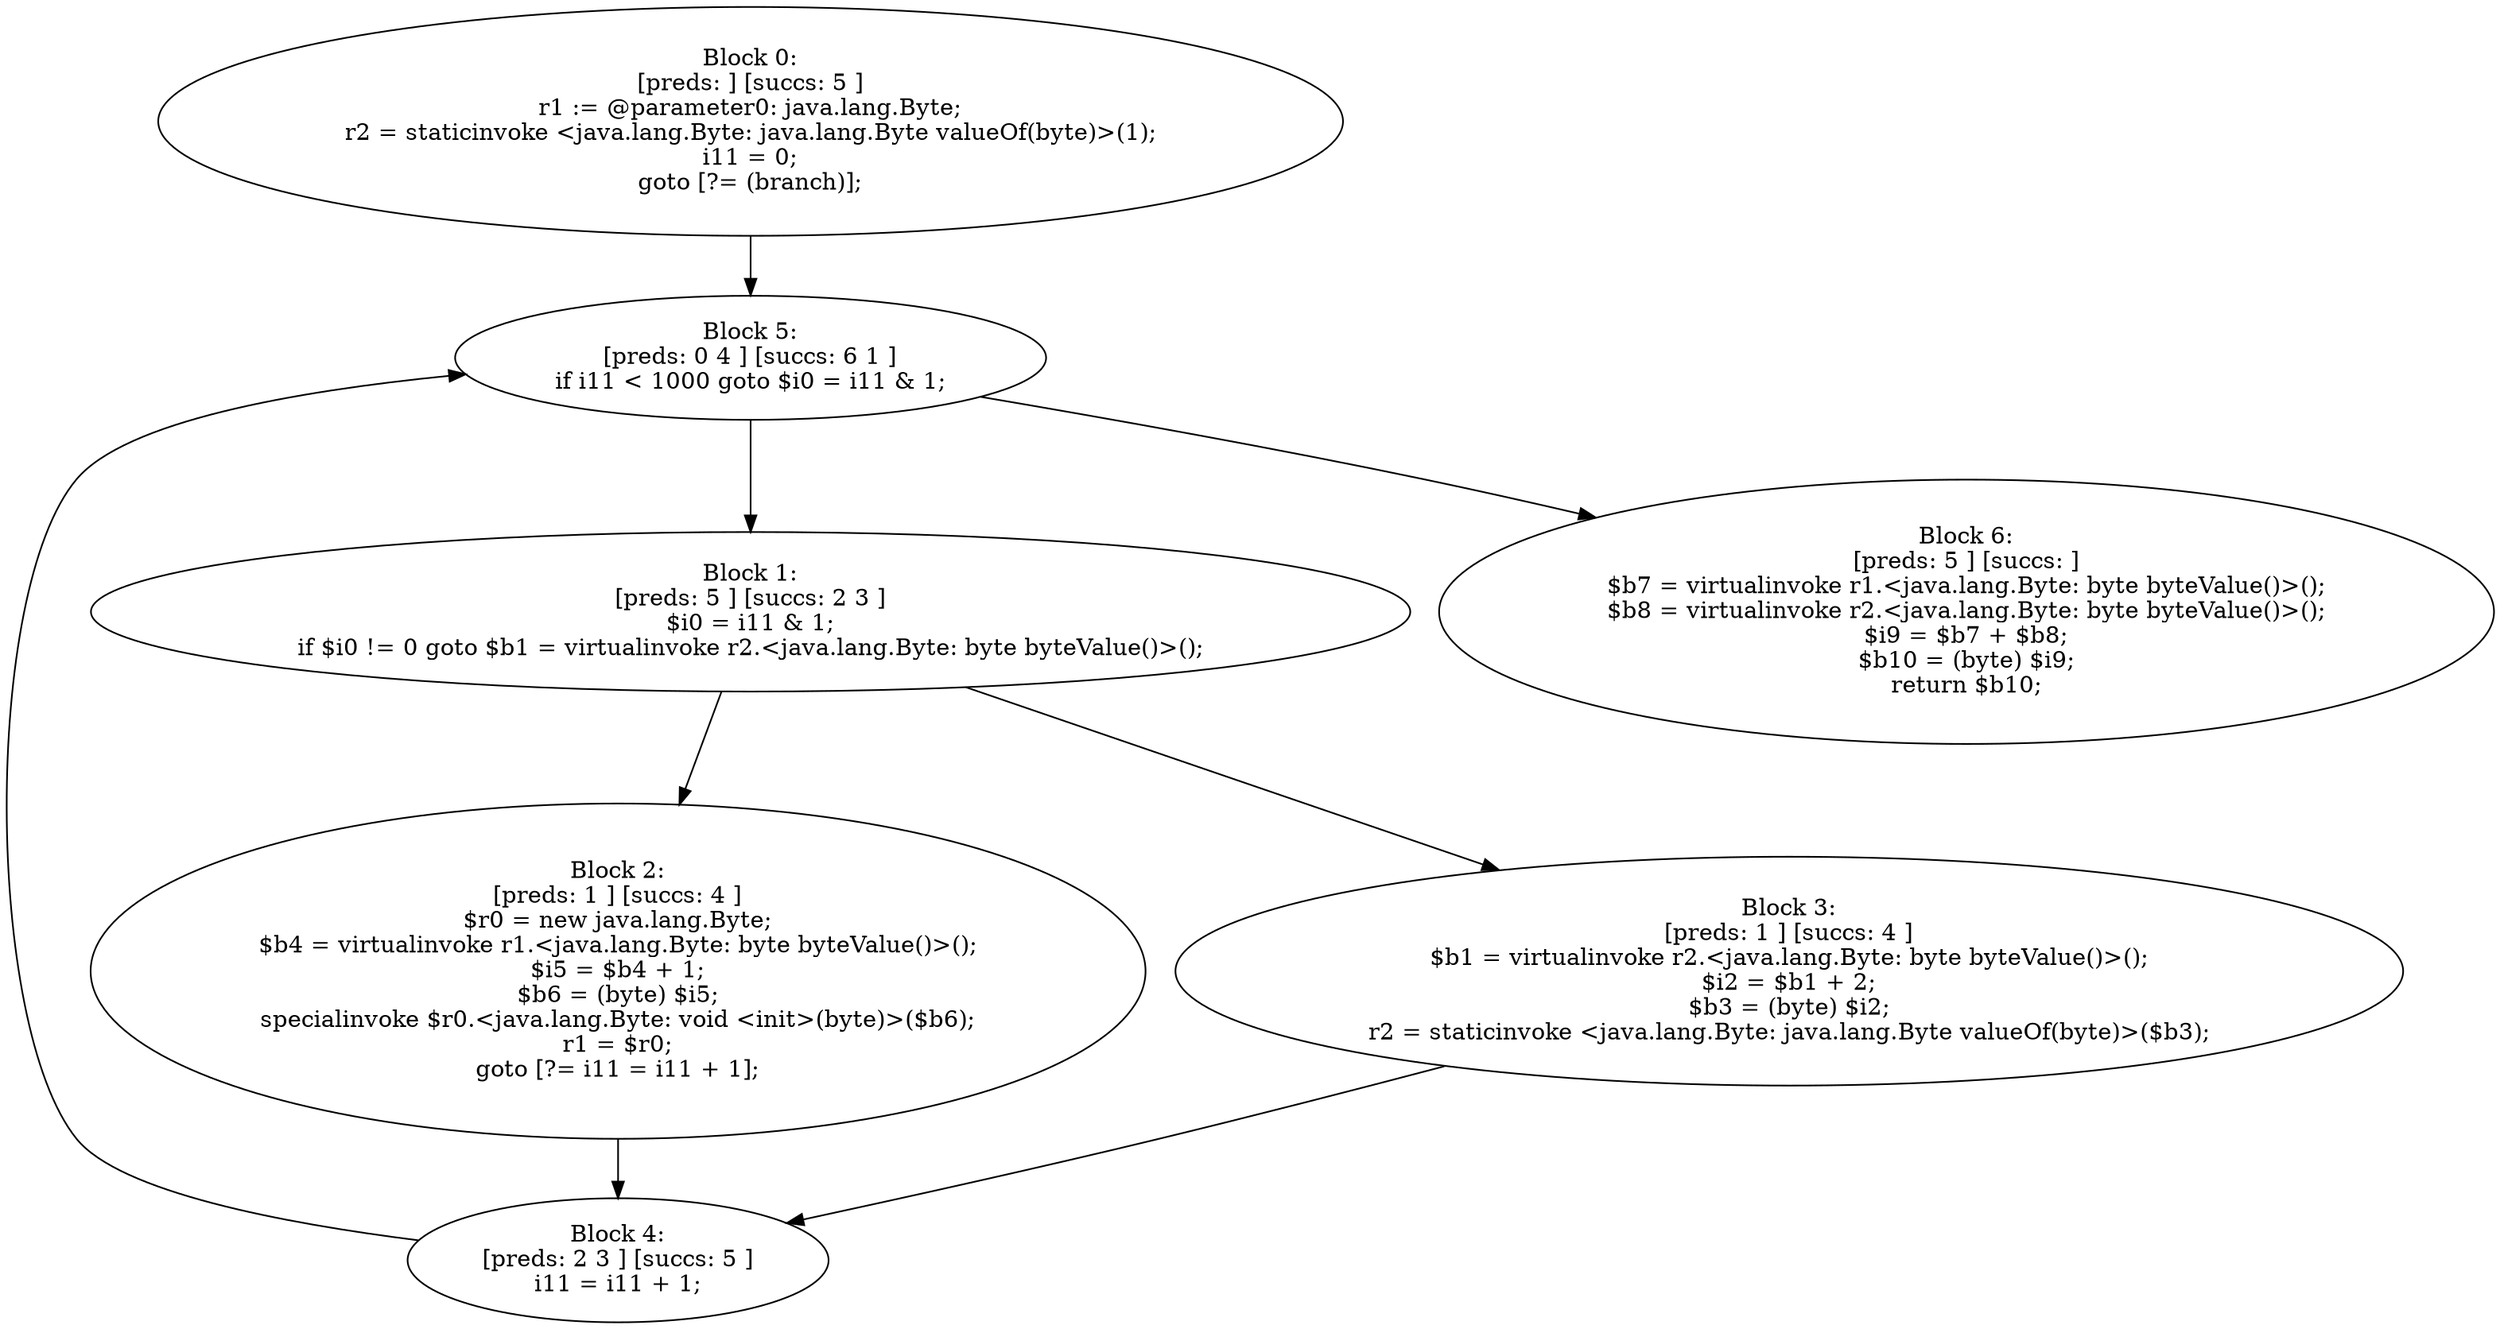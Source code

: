 digraph "unitGraph" {
    "Block 0:
[preds: ] [succs: 5 ]
r1 := @parameter0: java.lang.Byte;
r2 = staticinvoke <java.lang.Byte: java.lang.Byte valueOf(byte)>(1);
i11 = 0;
goto [?= (branch)];
"
    "Block 1:
[preds: 5 ] [succs: 2 3 ]
$i0 = i11 & 1;
if $i0 != 0 goto $b1 = virtualinvoke r2.<java.lang.Byte: byte byteValue()>();
"
    "Block 2:
[preds: 1 ] [succs: 4 ]
$r0 = new java.lang.Byte;
$b4 = virtualinvoke r1.<java.lang.Byte: byte byteValue()>();
$i5 = $b4 + 1;
$b6 = (byte) $i5;
specialinvoke $r0.<java.lang.Byte: void <init>(byte)>($b6);
r1 = $r0;
goto [?= i11 = i11 + 1];
"
    "Block 3:
[preds: 1 ] [succs: 4 ]
$b1 = virtualinvoke r2.<java.lang.Byte: byte byteValue()>();
$i2 = $b1 + 2;
$b3 = (byte) $i2;
r2 = staticinvoke <java.lang.Byte: java.lang.Byte valueOf(byte)>($b3);
"
    "Block 4:
[preds: 2 3 ] [succs: 5 ]
i11 = i11 + 1;
"
    "Block 5:
[preds: 0 4 ] [succs: 6 1 ]
if i11 < 1000 goto $i0 = i11 & 1;
"
    "Block 6:
[preds: 5 ] [succs: ]
$b7 = virtualinvoke r1.<java.lang.Byte: byte byteValue()>();
$b8 = virtualinvoke r2.<java.lang.Byte: byte byteValue()>();
$i9 = $b7 + $b8;
$b10 = (byte) $i9;
return $b10;
"
    "Block 0:
[preds: ] [succs: 5 ]
r1 := @parameter0: java.lang.Byte;
r2 = staticinvoke <java.lang.Byte: java.lang.Byte valueOf(byte)>(1);
i11 = 0;
goto [?= (branch)];
"->"Block 5:
[preds: 0 4 ] [succs: 6 1 ]
if i11 < 1000 goto $i0 = i11 & 1;
";
    "Block 1:
[preds: 5 ] [succs: 2 3 ]
$i0 = i11 & 1;
if $i0 != 0 goto $b1 = virtualinvoke r2.<java.lang.Byte: byte byteValue()>();
"->"Block 2:
[preds: 1 ] [succs: 4 ]
$r0 = new java.lang.Byte;
$b4 = virtualinvoke r1.<java.lang.Byte: byte byteValue()>();
$i5 = $b4 + 1;
$b6 = (byte) $i5;
specialinvoke $r0.<java.lang.Byte: void <init>(byte)>($b6);
r1 = $r0;
goto [?= i11 = i11 + 1];
";
    "Block 1:
[preds: 5 ] [succs: 2 3 ]
$i0 = i11 & 1;
if $i0 != 0 goto $b1 = virtualinvoke r2.<java.lang.Byte: byte byteValue()>();
"->"Block 3:
[preds: 1 ] [succs: 4 ]
$b1 = virtualinvoke r2.<java.lang.Byte: byte byteValue()>();
$i2 = $b1 + 2;
$b3 = (byte) $i2;
r2 = staticinvoke <java.lang.Byte: java.lang.Byte valueOf(byte)>($b3);
";
    "Block 2:
[preds: 1 ] [succs: 4 ]
$r0 = new java.lang.Byte;
$b4 = virtualinvoke r1.<java.lang.Byte: byte byteValue()>();
$i5 = $b4 + 1;
$b6 = (byte) $i5;
specialinvoke $r0.<java.lang.Byte: void <init>(byte)>($b6);
r1 = $r0;
goto [?= i11 = i11 + 1];
"->"Block 4:
[preds: 2 3 ] [succs: 5 ]
i11 = i11 + 1;
";
    "Block 3:
[preds: 1 ] [succs: 4 ]
$b1 = virtualinvoke r2.<java.lang.Byte: byte byteValue()>();
$i2 = $b1 + 2;
$b3 = (byte) $i2;
r2 = staticinvoke <java.lang.Byte: java.lang.Byte valueOf(byte)>($b3);
"->"Block 4:
[preds: 2 3 ] [succs: 5 ]
i11 = i11 + 1;
";
    "Block 4:
[preds: 2 3 ] [succs: 5 ]
i11 = i11 + 1;
"->"Block 5:
[preds: 0 4 ] [succs: 6 1 ]
if i11 < 1000 goto $i0 = i11 & 1;
";
    "Block 5:
[preds: 0 4 ] [succs: 6 1 ]
if i11 < 1000 goto $i0 = i11 & 1;
"->"Block 6:
[preds: 5 ] [succs: ]
$b7 = virtualinvoke r1.<java.lang.Byte: byte byteValue()>();
$b8 = virtualinvoke r2.<java.lang.Byte: byte byteValue()>();
$i9 = $b7 + $b8;
$b10 = (byte) $i9;
return $b10;
";
    "Block 5:
[preds: 0 4 ] [succs: 6 1 ]
if i11 < 1000 goto $i0 = i11 & 1;
"->"Block 1:
[preds: 5 ] [succs: 2 3 ]
$i0 = i11 & 1;
if $i0 != 0 goto $b1 = virtualinvoke r2.<java.lang.Byte: byte byteValue()>();
";
}
